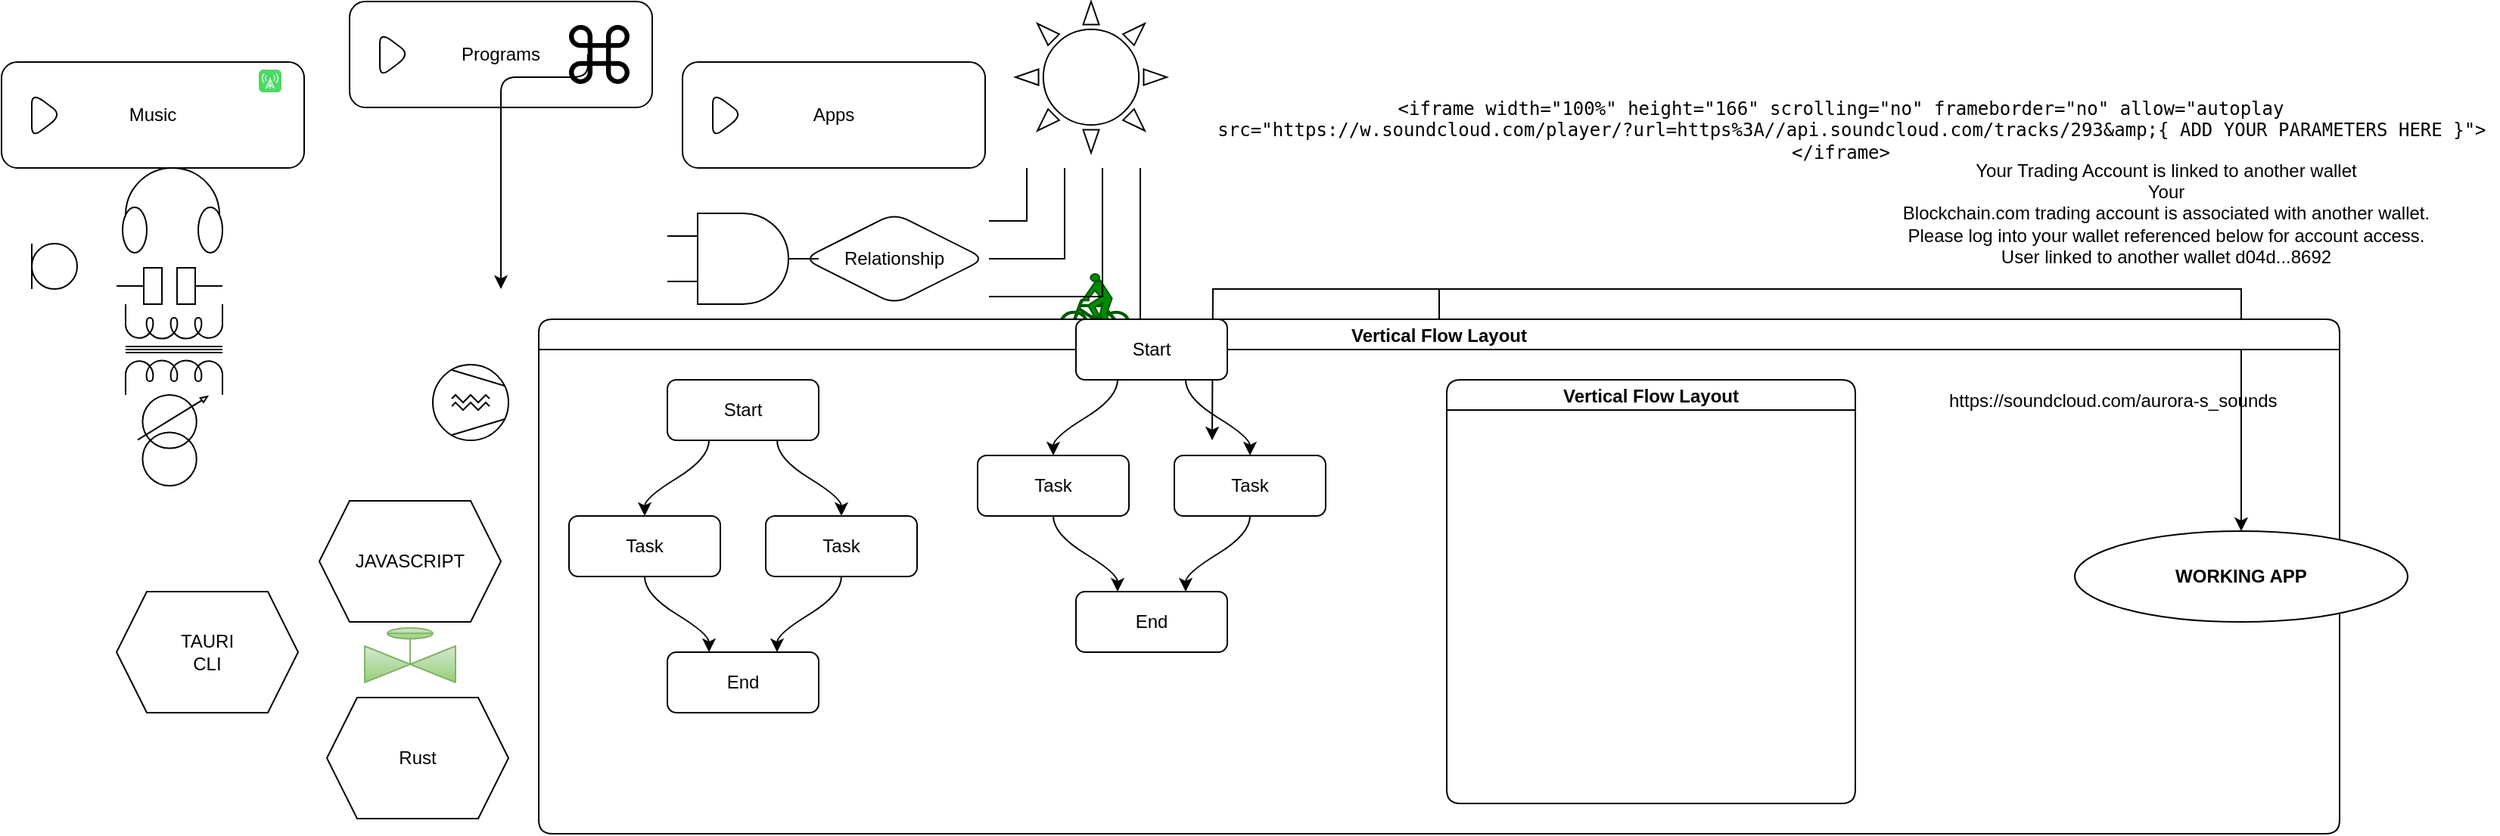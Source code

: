 <mxfile version="15.4.1" type="github">
  <diagram id="Da0euwGWWtFdRRMA5KWQ" name="Page-1">
    <mxGraphModel dx="1703" dy="717" grid="1" gridSize="10" guides="1" tooltips="1" connect="1" arrows="1" fold="1" page="1" pageScale="1" pageWidth="850" pageHeight="1100" math="0" shadow="0">
      <root>
        <mxCell id="0" />
        <mxCell id="1" parent="0" />
        <mxCell id="u7z6B6ovumSgRSn0OWlx-1" value="Music" style="html=1;whiteSpace=wrap;container=1;recursiveResize=0;collapsible=0;rounded=1;" parent="1" vertex="1">
          <mxGeometry x="70" y="40" width="200" height="70" as="geometry" />
        </mxCell>
        <mxCell id="u7z6B6ovumSgRSn0OWlx-2" value="" style="triangle;html=1;whiteSpace=wrap;rounded=1;" parent="u7z6B6ovumSgRSn0OWlx-1" vertex="1">
          <mxGeometry x="20" y="20" width="20" height="30" as="geometry" />
        </mxCell>
        <mxCell id="u7z6B6ovumSgRSn0OWlx-24" value="" style="html=1;strokeWidth=1;shadow=0;dashed=0;shape=mxgraph.ios7.misc.broadcast;fillColor=#4CDA64;strokeColor=none;buttonText=;strokeColor2=#222222;fontColor=#222222;fontSize=8;verticalLabelPosition=bottom;verticalAlign=top;align=center;sketch=0;rounded=1;" parent="u7z6B6ovumSgRSn0OWlx-1" vertex="1">
          <mxGeometry x="170" y="5" width="15" height="15" as="geometry" />
        </mxCell>
        <mxCell id="u7z6B6ovumSgRSn0OWlx-3" value="Programs" style="html=1;whiteSpace=wrap;container=1;recursiveResize=0;collapsible=0;rounded=1;" parent="1" vertex="1">
          <mxGeometry x="300" width="200" height="70" as="geometry" />
        </mxCell>
        <mxCell id="u7z6B6ovumSgRSn0OWlx-4" value="" style="triangle;html=1;whiteSpace=wrap;rounded=1;" parent="u7z6B6ovumSgRSn0OWlx-3" vertex="1">
          <mxGeometry x="20" y="20" width="20" height="30" as="geometry" />
        </mxCell>
        <mxCell id="u7z6B6ovumSgRSn0OWlx-13" style="edgeStyle=orthogonalEdgeStyle;orthogonalLoop=1;jettySize=auto;html=1;exitX=0.31;exitY=0.5;exitDx=0;exitDy=0;exitPerimeter=0;" parent="u7z6B6ovumSgRSn0OWlx-3" source="u7z6B6ovumSgRSn0OWlx-12" edge="1">
          <mxGeometry relative="1" as="geometry">
            <mxPoint x="100" y="190" as="targetPoint" />
            <Array as="points">
              <mxPoint x="157" y="50" />
              <mxPoint x="100" y="50" />
            </Array>
          </mxGeometry>
        </mxCell>
        <mxCell id="u7z6B6ovumSgRSn0OWlx-12" value="" style="shape=mxgraph.signs.tech.command;html=1;pointerEvents=1;fillColor=#000000;strokeColor=none;verticalLabelPosition=bottom;verticalAlign=top;align=center;rounded=1;" parent="u7z6B6ovumSgRSn0OWlx-3" vertex="1">
          <mxGeometry x="145.0" y="15.5" width="40" height="39" as="geometry" />
        </mxCell>
        <mxCell id="u7z6B6ovumSgRSn0OWlx-5" value="Apps" style="html=1;whiteSpace=wrap;container=1;recursiveResize=0;collapsible=0;rounded=1;" parent="1" vertex="1">
          <mxGeometry x="520" y="40" width="200" height="70" as="geometry" />
        </mxCell>
        <mxCell id="u7z6B6ovumSgRSn0OWlx-6" value="" style="triangle;html=1;whiteSpace=wrap;rounded=1;" parent="u7z6B6ovumSgRSn0OWlx-5" vertex="1">
          <mxGeometry x="20" y="20" width="20" height="30" as="geometry" />
        </mxCell>
        <mxCell id="u7z6B6ovumSgRSn0OWlx-9" value="" style="verticalLabelPosition=bottom;verticalAlign=top;html=1;shape=mxgraph.basic.sun;rounded=1;" parent="1" vertex="1">
          <mxGeometry x="740" width="100" height="100" as="geometry" />
        </mxCell>
        <mxCell id="u7z6B6ovumSgRSn0OWlx-11" value="Relationship" style="shape=rhombus;perimeter=rhombusPerimeter;whiteSpace=wrap;html=1;align=center;rounded=1;" parent="1" vertex="1">
          <mxGeometry x="600" y="140" width="120" height="60" as="geometry" />
        </mxCell>
        <mxCell id="u7z6B6ovumSgRSn0OWlx-14" value="" style="shape=mxgraph.signs.transportation.bicycler;html=1;pointerEvents=1;fillColor=#008a00;strokeColor=#005700;verticalLabelPosition=bottom;verticalAlign=top;align=center;fontColor=#ffffff;rounded=1;" parent="1" vertex="1">
          <mxGeometry x="770" y="180" width="45" height="38" as="geometry" />
        </mxCell>
        <mxCell id="u7z6B6ovumSgRSn0OWlx-15" value="" style="shape=mxgraph.pid.compressors_-_iso.compressor_(screw);html=1;pointerEvents=1;align=center;verticalLabelPosition=bottom;verticalAlign=top;dashed=0;rounded=1;" parent="1" vertex="1">
          <mxGeometry x="355" y="240" width="50" height="50" as="geometry" />
        </mxCell>
        <mxCell id="u7z6B6ovumSgRSn0OWlx-17" value="" style="verticalLabelPosition=bottom;shadow=0;dashed=0;align=center;html=1;verticalAlign=top;shape=mxgraph.electrical.transmission.fourLineBusElbow;notch=75;rounded=1;" parent="1" vertex="1">
          <mxGeometry x="722.5" y="110" width="100" height="110" as="geometry" />
        </mxCell>
        <mxCell id="u7z6B6ovumSgRSn0OWlx-18" value="" style="verticalLabelPosition=bottom;shadow=0;dashed=0;align=center;html=1;verticalAlign=top;shape=mxgraph.electrical.radio.microphone_1;rounded=1;" parent="1" vertex="1">
          <mxGeometry x="90" y="160" width="30" height="30" as="geometry" />
        </mxCell>
        <mxCell id="u7z6B6ovumSgRSn0OWlx-19" value="" style="verticalLabelPosition=bottom;shadow=0;dashed=0;align=center;html=1;verticalAlign=top;shape=mxgraph.electrical.radio.headphones;pointerEvents=1;rounded=1;" parent="1" vertex="1">
          <mxGeometry x="150" y="110" width="66" height="56" as="geometry" />
        </mxCell>
        <mxCell id="u7z6B6ovumSgRSn0OWlx-20" value="" style="pointerEvents=1;verticalLabelPosition=bottom;shadow=0;dashed=0;align=center;html=1;verticalAlign=top;shape=mxgraph.electrical.miscellaneous.surge_protector_2;rounded=1;" parent="1" vertex="1">
          <mxGeometry x="146" y="176" width="70" height="24" as="geometry" />
        </mxCell>
        <mxCell id="u7z6B6ovumSgRSn0OWlx-21" value="" style="pointerEvents=1;verticalLabelPosition=bottom;shadow=0;dashed=0;align=center;html=1;verticalAlign=top;shape=mxgraph.electrical.inductors.adjustable_transformer;rounded=1;" parent="1" vertex="1">
          <mxGeometry x="160" y="260" width="46" height="60" as="geometry" />
        </mxCell>
        <mxCell id="u7z6B6ovumSgRSn0OWlx-22" value="" style="pointerEvents=1;verticalLabelPosition=bottom;shadow=0;dashed=0;align=center;html=1;verticalAlign=top;shape=mxgraph.electrical.inductors.transformer_2;rounded=1;" parent="1" vertex="1">
          <mxGeometry x="152" y="200" width="64" height="60" as="geometry" />
        </mxCell>
        <mxCell id="u7z6B6ovumSgRSn0OWlx-23" value="" style="verticalLabelPosition=bottom;shadow=0;dashed=0;align=center;html=1;verticalAlign=top;shape=mxgraph.electrical.logic_gates.logic_gate;operation=and;rounded=1;" parent="1" vertex="1">
          <mxGeometry x="510" y="140" width="100" height="60" as="geometry" />
        </mxCell>
        <mxCell id="u7z6B6ovumSgRSn0OWlx-16" value="" style="verticalLabelPosition=bottom;align=center;html=1;verticalAlign=top;pointerEvents=1;dashed=0;shape=mxgraph.pid2valves.valve;valveType=gate;actuator=balDiaph;rounded=1;gradientColor=#97d077;fillColor=#d5e8d4;strokeColor=#82b366;" parent="1" vertex="1">
          <mxGeometry x="310" y="410" width="60" height="40" as="geometry" />
        </mxCell>
        <mxCell id="u7z6B6ovumSgRSn0OWlx-45" value="" style="edgeStyle=orthogonalEdgeStyle;rounded=0;orthogonalLoop=1;jettySize=auto;html=1;" parent="1" source="u7z6B6ovumSgRSn0OWlx-25" target="u7z6B6ovumSgRSn0OWlx-44" edge="1">
          <mxGeometry relative="1" as="geometry" />
        </mxCell>
        <mxCell id="u7z6B6ovumSgRSn0OWlx-46" style="edgeStyle=orthogonalEdgeStyle;rounded=0;orthogonalLoop=1;jettySize=auto;html=1;" parent="1" source="u7z6B6ovumSgRSn0OWlx-25" edge="1">
          <mxGeometry relative="1" as="geometry">
            <mxPoint x="870" y="290.0" as="targetPoint" />
          </mxGeometry>
        </mxCell>
        <mxCell id="u7z6B6ovumSgRSn0OWlx-25" value="Vertical Flow Layout" style="swimlane;startSize=20;horizontal=1;childLayout=flowLayout;flowOrientation=north;resizable=0;interRankCellSpacing=50;containerType=tree;rounded=1;" parent="1" vertex="1">
          <mxGeometry x="425" y="210" width="1190" height="340" as="geometry" />
        </mxCell>
        <mxCell id="u7z6B6ovumSgRSn0OWlx-26" value="Start" style="whiteSpace=wrap;html=1;rounded=1;" parent="u7z6B6ovumSgRSn0OWlx-25" vertex="1">
          <mxGeometry x="85" y="40" width="100" height="40" as="geometry" />
        </mxCell>
        <mxCell id="u7z6B6ovumSgRSn0OWlx-27" value="Task" style="whiteSpace=wrap;html=1;rounded=1;" parent="u7z6B6ovumSgRSn0OWlx-25" vertex="1">
          <mxGeometry x="20" y="130" width="100" height="40" as="geometry" />
        </mxCell>
        <mxCell id="u7z6B6ovumSgRSn0OWlx-28" value="" style="html=1;curved=1;rounded=0;edgeStyle=orthogonalEdgeStyle;noEdgeStyle=1;orthogonal=1;" parent="u7z6B6ovumSgRSn0OWlx-25" source="u7z6B6ovumSgRSn0OWlx-26" target="u7z6B6ovumSgRSn0OWlx-27" edge="1">
          <mxGeometry relative="1" as="geometry">
            <Array as="points">
              <mxPoint x="112.5" y="92" />
              <mxPoint x="70" y="118" />
            </Array>
          </mxGeometry>
        </mxCell>
        <mxCell id="u7z6B6ovumSgRSn0OWlx-29" value="Task" style="whiteSpace=wrap;html=1;rounded=1;" parent="u7z6B6ovumSgRSn0OWlx-25" vertex="1">
          <mxGeometry x="150" y="130" width="100" height="40" as="geometry" />
        </mxCell>
        <mxCell id="u7z6B6ovumSgRSn0OWlx-30" value="" style="html=1;curved=1;rounded=0;edgeStyle=orthogonalEdgeStyle;noEdgeStyle=1;orthogonal=1;" parent="u7z6B6ovumSgRSn0OWlx-25" source="u7z6B6ovumSgRSn0OWlx-26" target="u7z6B6ovumSgRSn0OWlx-29" edge="1">
          <mxGeometry relative="1" as="geometry">
            <Array as="points">
              <mxPoint x="157.5" y="92" />
              <mxPoint x="200" y="118" />
            </Array>
          </mxGeometry>
        </mxCell>
        <mxCell id="u7z6B6ovumSgRSn0OWlx-31" value="End" style="whiteSpace=wrap;html=1;rounded=1;" parent="u7z6B6ovumSgRSn0OWlx-25" vertex="1">
          <mxGeometry x="85" y="220" width="100" height="40" as="geometry" />
        </mxCell>
        <mxCell id="u7z6B6ovumSgRSn0OWlx-32" value="" style="html=1;curved=1;rounded=0;edgeStyle=orthogonalEdgeStyle;noEdgeStyle=1;orthogonal=1;" parent="u7z6B6ovumSgRSn0OWlx-25" source="u7z6B6ovumSgRSn0OWlx-27" target="u7z6B6ovumSgRSn0OWlx-31" edge="1">
          <mxGeometry relative="1" as="geometry">
            <Array as="points">
              <mxPoint x="70" y="182" />
              <mxPoint x="112.5" y="208" />
            </Array>
          </mxGeometry>
        </mxCell>
        <mxCell id="u7z6B6ovumSgRSn0OWlx-33" value="" style="html=1;curved=1;rounded=0;edgeStyle=orthogonalEdgeStyle;noEdgeStyle=1;orthogonal=1;" parent="u7z6B6ovumSgRSn0OWlx-25" source="u7z6B6ovumSgRSn0OWlx-29" target="u7z6B6ovumSgRSn0OWlx-31" edge="1">
          <mxGeometry relative="1" as="geometry">
            <Array as="points">
              <mxPoint x="200" y="182" />
              <mxPoint x="157.5" y="208" />
            </Array>
          </mxGeometry>
        </mxCell>
        <mxCell id="u7z6B6ovumSgRSn0OWlx-34" value="Vertical Flow Layout" style="swimlane;startSize=20;horizontal=1;childLayout=flowLayout;flowOrientation=north;resizable=0;interRankCellSpacing=50;containerType=tree;rounded=1;" parent="u7z6B6ovumSgRSn0OWlx-25" vertex="1">
          <mxGeometry x="600" y="40" width="270" height="280" as="geometry" />
        </mxCell>
        <mxCell id="u7z6B6ovumSgRSn0OWlx-35" value="Start" style="whiteSpace=wrap;html=1;rounded=1;" parent="u7z6B6ovumSgRSn0OWlx-34" vertex="1">
          <mxGeometry x="-245" y="-40" width="100" height="40" as="geometry" />
        </mxCell>
        <mxCell id="u7z6B6ovumSgRSn0OWlx-36" value="Task" style="whiteSpace=wrap;html=1;rounded=1;" parent="u7z6B6ovumSgRSn0OWlx-34" vertex="1">
          <mxGeometry x="-310" y="50" width="100" height="40" as="geometry" />
        </mxCell>
        <mxCell id="u7z6B6ovumSgRSn0OWlx-37" value="" style="html=1;curved=1;rounded=0;edgeStyle=orthogonalEdgeStyle;noEdgeStyle=1;orthogonal=1;" parent="u7z6B6ovumSgRSn0OWlx-34" source="u7z6B6ovumSgRSn0OWlx-35" target="u7z6B6ovumSgRSn0OWlx-36" edge="1">
          <mxGeometry relative="1" as="geometry">
            <Array as="points">
              <mxPoint x="-217.5" y="12" />
              <mxPoint x="-260" y="38" />
            </Array>
          </mxGeometry>
        </mxCell>
        <mxCell id="u7z6B6ovumSgRSn0OWlx-38" value="Task" style="whiteSpace=wrap;html=1;rounded=1;" parent="u7z6B6ovumSgRSn0OWlx-34" vertex="1">
          <mxGeometry x="-180" y="50" width="100" height="40" as="geometry" />
        </mxCell>
        <mxCell id="u7z6B6ovumSgRSn0OWlx-39" value="" style="html=1;curved=1;rounded=0;edgeStyle=orthogonalEdgeStyle;noEdgeStyle=1;orthogonal=1;" parent="u7z6B6ovumSgRSn0OWlx-34" source="u7z6B6ovumSgRSn0OWlx-35" target="u7z6B6ovumSgRSn0OWlx-38" edge="1">
          <mxGeometry relative="1" as="geometry">
            <Array as="points">
              <mxPoint x="-172.5" y="12" />
              <mxPoint x="-130" y="38" />
            </Array>
          </mxGeometry>
        </mxCell>
        <mxCell id="u7z6B6ovumSgRSn0OWlx-40" value="End" style="whiteSpace=wrap;html=1;rounded=1;" parent="u7z6B6ovumSgRSn0OWlx-34" vertex="1">
          <mxGeometry x="-245" y="140" width="100" height="40" as="geometry" />
        </mxCell>
        <mxCell id="u7z6B6ovumSgRSn0OWlx-41" value="" style="html=1;curved=1;rounded=0;edgeStyle=orthogonalEdgeStyle;noEdgeStyle=1;orthogonal=1;" parent="u7z6B6ovumSgRSn0OWlx-34" source="u7z6B6ovumSgRSn0OWlx-36" target="u7z6B6ovumSgRSn0OWlx-40" edge="1">
          <mxGeometry relative="1" as="geometry">
            <Array as="points">
              <mxPoint x="-260" y="102" />
              <mxPoint x="-217.5" y="128" />
            </Array>
          </mxGeometry>
        </mxCell>
        <mxCell id="u7z6B6ovumSgRSn0OWlx-42" value="" style="html=1;curved=1;rounded=0;edgeStyle=orthogonalEdgeStyle;noEdgeStyle=1;orthogonal=1;" parent="u7z6B6ovumSgRSn0OWlx-34" source="u7z6B6ovumSgRSn0OWlx-38" target="u7z6B6ovumSgRSn0OWlx-40" edge="1">
          <mxGeometry relative="1" as="geometry">
            <Array as="points">
              <mxPoint x="-130" y="102" />
              <mxPoint x="-172.5" y="128" />
            </Array>
          </mxGeometry>
        </mxCell>
        <UserObject label="https://soundcloud.com/aurora-s_sounds" link="https://soundcloud.com/aurora-s_sounds" id="Zxozy6E2Igp_6PdH-8ta-6">
          <mxCell style="text;whiteSpace=wrap;html=1;" vertex="1" parent="u7z6B6ovumSgRSn0OWlx-25">
            <mxGeometry x="930" y="40" width="240" height="30" as="geometry" />
          </mxCell>
        </UserObject>
        <mxCell id="u7z6B6ovumSgRSn0OWlx-44" value="WORKING APP" style="ellipse;whiteSpace=wrap;html=1;rounded=1;fontStyle=1;startSize=20;" parent="1" vertex="1">
          <mxGeometry x="1440" y="350" width="220" height="60" as="geometry" />
        </mxCell>
        <mxCell id="Zxozy6E2Igp_6PdH-8ta-2" value="&lt;pre&gt;&lt;code class=&quot;rainbow&quot;&gt;&lt;span class=&quot;support tag&quot;&gt;&lt;span class=&quot;support tag&quot;&gt;&amp;lt;&lt;/span&gt;&lt;span class=&quot;support tag-name&quot;&gt;iframe&lt;/span&gt;&lt;/span&gt; &lt;span class=&quot;support attribute&quot;&gt;width&lt;/span&gt;&lt;span class=&quot;support operator&quot;&gt;=&lt;/span&gt;&lt;span class=&quot;string quote&quot;&gt;&quot;&lt;/span&gt;&lt;span class=&quot;string value&quot;&gt;100%&lt;/span&gt;&lt;span class=&quot;string quote&quot;&gt;&quot;&lt;/span&gt; &lt;span class=&quot;support attribute&quot;&gt;height&lt;/span&gt;&lt;span class=&quot;support operator&quot;&gt;=&lt;/span&gt;&lt;span class=&quot;string quote&quot;&gt;&quot;&lt;/span&gt;&lt;span class=&quot;string value&quot;&gt;166&lt;/span&gt;&lt;span class=&quot;string quote&quot;&gt;&quot;&lt;/span&gt; &lt;span class=&quot;support attribute&quot;&gt;scrolling&lt;/span&gt;&lt;span class=&quot;support operator&quot;&gt;=&lt;/span&gt;&lt;span class=&quot;string quote&quot;&gt;&quot;&lt;/span&gt;&lt;span class=&quot;string value&quot;&gt;no&lt;/span&gt;&lt;span class=&quot;string quote&quot;&gt;&quot;&lt;/span&gt; &lt;span class=&quot;support attribute&quot;&gt;frameborder&lt;/span&gt;&lt;span class=&quot;support operator&quot;&gt;=&lt;/span&gt;&lt;span class=&quot;string quote&quot;&gt;&quot;&lt;/span&gt;&lt;span class=&quot;string value&quot;&gt;no&lt;/span&gt;&lt;span class=&quot;string quote&quot;&gt;&quot;&lt;/span&gt; &lt;span class=&quot;support attribute&quot;&gt;allow&lt;/span&gt;=&quot;autoplay&lt;br/&gt;  &lt;span class=&quot;support attribute&quot;&gt;src&lt;/span&gt;&lt;span class=&quot;support operator&quot;&gt;=&lt;/span&gt;&lt;span class=&quot;string quote&quot;&gt;&quot;&lt;/span&gt;&lt;span class=&quot;string value&quot;&gt;https://w.soundcloud.com/player/?url=https%3A//api.soundcloud.com/tracks/293&amp;amp;amp;{ ADD YOUR PARAMETERS HERE }&lt;/span&gt;&lt;span class=&quot;string quote&quot;&gt;&quot;&lt;/span&gt;&lt;span class=&quot;support tag close&quot;&gt;&amp;gt;&lt;/span&gt;&lt;br/&gt;&lt;span class=&quot;support tag&quot;&gt;&lt;span class=&quot;support tag&quot;&gt;&amp;lt;&lt;/span&gt;&lt;span class=&quot;support tag special&quot;&gt;/&lt;/span&gt;&lt;span class=&quot;support tag-name&quot;&gt;iframe&lt;/span&gt;&lt;/span&gt;&lt;span class=&quot;support tag close&quot;&gt;&amp;gt;&lt;/span&gt;&lt;/code&gt;&lt;/pre&gt;" style="text;html=1;resizable=0;autosize=1;align=center;verticalAlign=middle;points=[];fillColor=none;strokeColor=none;rounded=0;" vertex="1" parent="1">
          <mxGeometry x="850" y="50" width="870" height="70" as="geometry" />
        </mxCell>
        <mxCell id="Zxozy6E2Igp_6PdH-8ta-3" value="&lt;div class=&quot;sc-htoDjs gmMCBg&quot;&gt;Your Trading Account is linked to another wallet &lt;/div&gt;&lt;div class=&quot;sc-hZeNU eOyiIJ&quot;&gt;&lt;div class=&quot;sc-htoDjs kwtSNq&quot;&gt;Your&lt;br/&gt; Blockchain.com trading account is associated with another wallet. &lt;br/&gt;Please log into your wallet referenced below for account access. &lt;/div&gt;&lt;div class=&quot;sc-htoDjs jwKJTr&quot;&gt;User linked to another wallet d04d...8692 &lt;/div&gt;&lt;/div&gt;" style="text;html=1;resizable=0;autosize=1;align=center;verticalAlign=middle;points=[];fillColor=none;strokeColor=none;rounded=0;" vertex="1" parent="1">
          <mxGeometry x="1320" y="100" width="360" height="80" as="geometry" />
        </mxCell>
        <UserObject label="JAVASCRIPT" link="https://soundcloud.com/aurora-s_sounds" linkTarget="_blank" id="Zxozy6E2Igp_6PdH-8ta-4">
          <mxCell style="shape=hexagon;perimeter=hexagonPerimeter2;whiteSpace=wrap;html=1;fixedSize=1;" vertex="1" parent="1">
            <mxGeometry x="280" y="330" width="120" height="80" as="geometry" />
          </mxCell>
        </UserObject>
        <mxCell id="Zxozy6E2Igp_6PdH-8ta-5" value="&lt;div&gt;Rust&lt;/div&gt;" style="shape=hexagon;perimeter=hexagonPerimeter2;whiteSpace=wrap;html=1;fixedSize=1;" vertex="1" parent="1">
          <mxGeometry x="285" y="460" width="120" height="80" as="geometry" />
        </mxCell>
        <mxCell id="Zxozy6E2Igp_6PdH-8ta-7" value="&lt;div&gt;TAURI&lt;/div&gt;&lt;div&gt;CLI&lt;br&gt;&lt;/div&gt;" style="shape=hexagon;perimeter=hexagonPerimeter2;whiteSpace=wrap;html=1;fixedSize=1;" vertex="1" parent="1">
          <mxGeometry x="146" y="390" width="120" height="80" as="geometry" />
        </mxCell>
      </root>
    </mxGraphModel>
  </diagram>
</mxfile>
